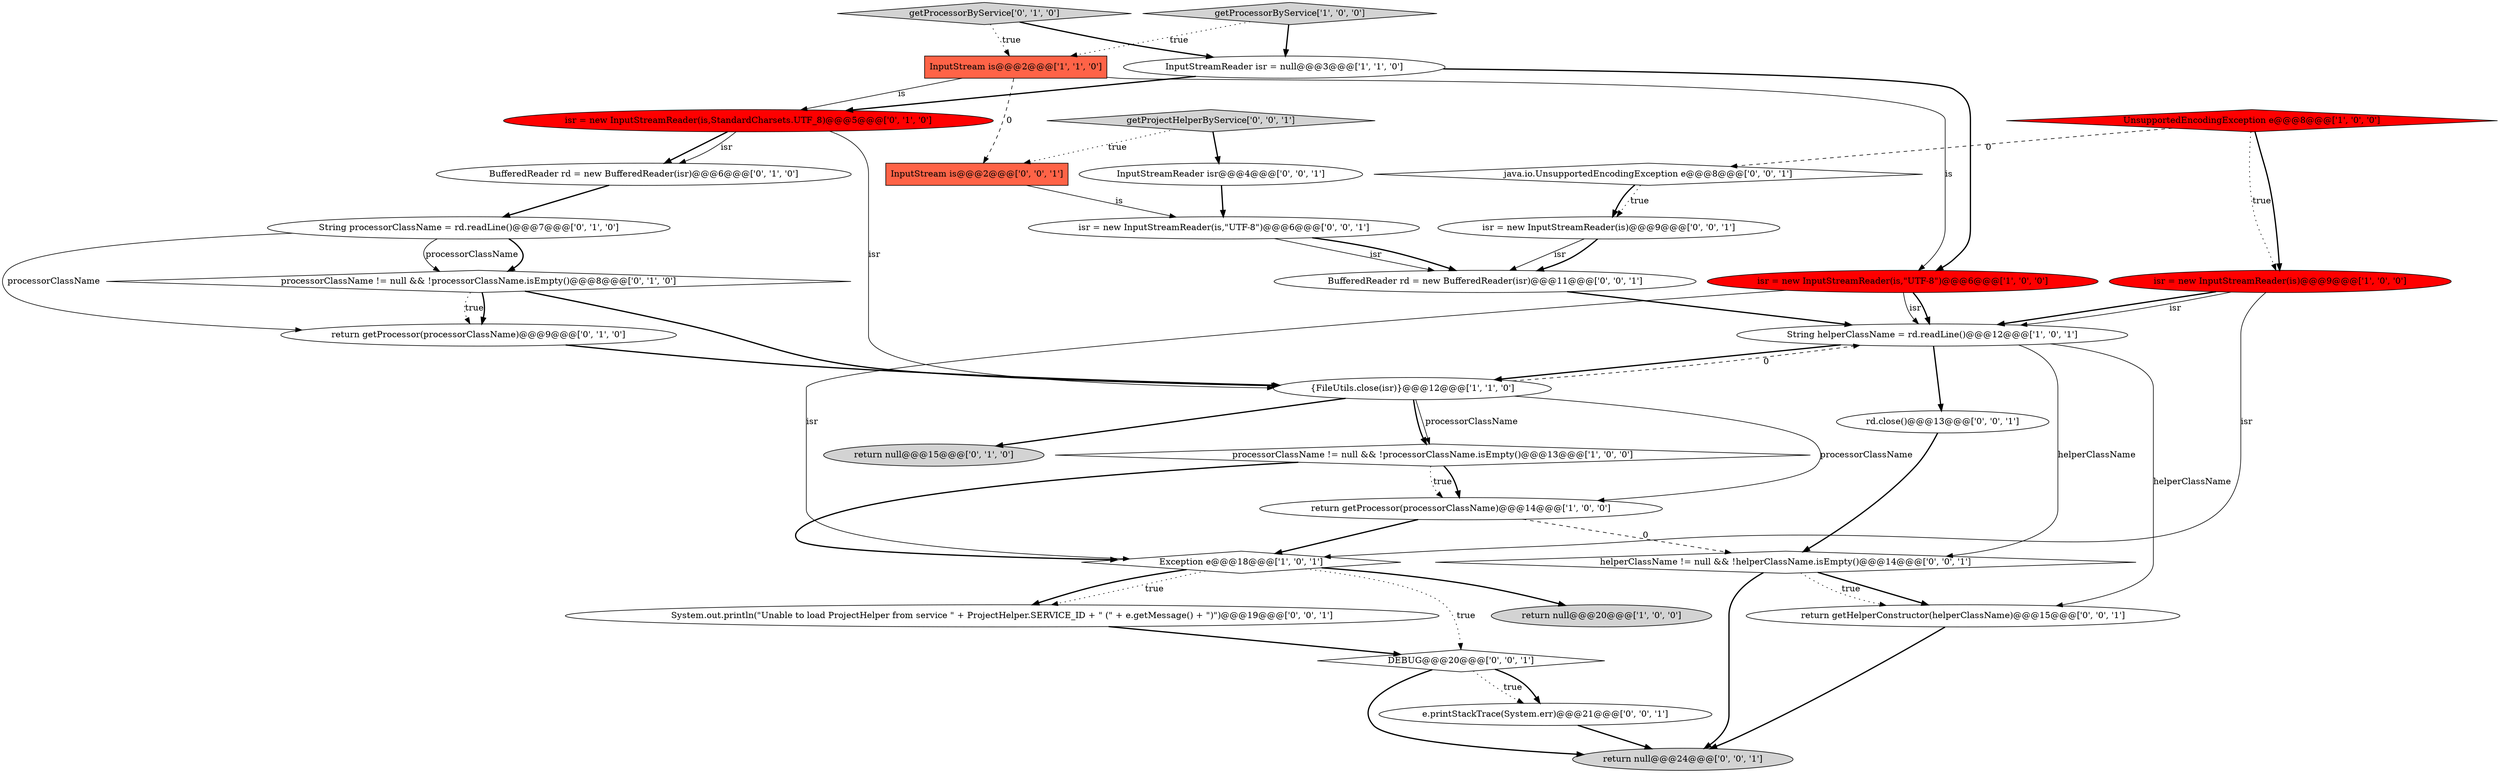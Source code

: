 digraph {
30 [style = filled, label = "getProjectHelperByService['0', '0', '1']", fillcolor = lightgray, shape = diamond image = "AAA0AAABBB3BBB"];
26 [style = filled, label = "System.out.println(\"Unable to load ProjectHelper from service \" + ProjectHelper.SERVICE_ID + \" (\" + e.getMessage() + \")\")@@@19@@@['0', '0', '1']", fillcolor = white, shape = ellipse image = "AAA0AAABBB3BBB"];
28 [style = filled, label = "java.io.UnsupportedEncodingException e@@@8@@@['0', '0', '1']", fillcolor = white, shape = diamond image = "AAA0AAABBB3BBB"];
29 [style = filled, label = "InputStreamReader isr@@@4@@@['0', '0', '1']", fillcolor = white, shape = ellipse image = "AAA0AAABBB3BBB"];
0 [style = filled, label = "isr = new InputStreamReader(is,\"UTF-8\")@@@6@@@['1', '0', '0']", fillcolor = red, shape = ellipse image = "AAA1AAABBB1BBB"];
6 [style = filled, label = "UnsupportedEncodingException e@@@8@@@['1', '0', '0']", fillcolor = red, shape = diamond image = "AAA1AAABBB1BBB"];
24 [style = filled, label = "return null@@@24@@@['0', '0', '1']", fillcolor = lightgray, shape = ellipse image = "AAA0AAABBB3BBB"];
4 [style = filled, label = "return null@@@20@@@['1', '0', '0']", fillcolor = lightgray, shape = ellipse image = "AAA0AAABBB1BBB"];
2 [style = filled, label = "processorClassName != null && !processorClassName.isEmpty()@@@13@@@['1', '0', '0']", fillcolor = white, shape = diamond image = "AAA0AAABBB1BBB"];
25 [style = filled, label = "isr = new InputStreamReader(is)@@@9@@@['0', '0', '1']", fillcolor = white, shape = ellipse image = "AAA0AAABBB3BBB"];
11 [style = filled, label = "InputStream is@@@2@@@['1', '1', '0']", fillcolor = tomato, shape = box image = "AAA0AAABBB1BBB"];
12 [style = filled, label = "String processorClassName = rd.readLine()@@@7@@@['0', '1', '0']", fillcolor = white, shape = ellipse image = "AAA0AAABBB2BBB"];
17 [style = filled, label = "processorClassName != null && !processorClassName.isEmpty()@@@8@@@['0', '1', '0']", fillcolor = white, shape = diamond image = "AAA0AAABBB2BBB"];
27 [style = filled, label = "return getHelperConstructor(helperClassName)@@@15@@@['0', '0', '1']", fillcolor = white, shape = ellipse image = "AAA0AAABBB3BBB"];
15 [style = filled, label = "getProcessorByService['0', '1', '0']", fillcolor = lightgray, shape = diamond image = "AAA0AAABBB2BBB"];
31 [style = filled, label = "e.printStackTrace(System.err)@@@21@@@['0', '0', '1']", fillcolor = white, shape = ellipse image = "AAA0AAABBB3BBB"];
5 [style = filled, label = "InputStreamReader isr = null@@@3@@@['1', '1', '0']", fillcolor = white, shape = ellipse image = "AAA0AAABBB1BBB"];
22 [style = filled, label = "DEBUG@@@20@@@['0', '0', '1']", fillcolor = white, shape = diamond image = "AAA0AAABBB3BBB"];
23 [style = filled, label = "isr = new InputStreamReader(is,\"UTF-8\")@@@6@@@['0', '0', '1']", fillcolor = white, shape = ellipse image = "AAA0AAABBB3BBB"];
9 [style = filled, label = "getProcessorByService['1', '0', '0']", fillcolor = lightgray, shape = diamond image = "AAA0AAABBB1BBB"];
20 [style = filled, label = "rd.close()@@@13@@@['0', '0', '1']", fillcolor = white, shape = ellipse image = "AAA0AAABBB3BBB"];
3 [style = filled, label = "return getProcessor(processorClassName)@@@14@@@['1', '0', '0']", fillcolor = white, shape = ellipse image = "AAA0AAABBB1BBB"];
16 [style = filled, label = "return getProcessor(processorClassName)@@@9@@@['0', '1', '0']", fillcolor = white, shape = ellipse image = "AAA0AAABBB2BBB"];
1 [style = filled, label = "{FileUtils.close(isr)}@@@12@@@['1', '1', '0']", fillcolor = white, shape = ellipse image = "AAA0AAABBB1BBB"];
10 [style = filled, label = "isr = new InputStreamReader(is)@@@9@@@['1', '0', '0']", fillcolor = red, shape = ellipse image = "AAA1AAABBB1BBB"];
7 [style = filled, label = "String helperClassName = rd.readLine()@@@12@@@['1', '0', '1']", fillcolor = white, shape = ellipse image = "AAA0AAABBB1BBB"];
14 [style = filled, label = "isr = new InputStreamReader(is,StandardCharsets.UTF_8)@@@5@@@['0', '1', '0']", fillcolor = red, shape = ellipse image = "AAA1AAABBB2BBB"];
21 [style = filled, label = "helperClassName != null && !helperClassName.isEmpty()@@@14@@@['0', '0', '1']", fillcolor = white, shape = diamond image = "AAA0AAABBB3BBB"];
19 [style = filled, label = "BufferedReader rd = new BufferedReader(isr)@@@11@@@['0', '0', '1']", fillcolor = white, shape = ellipse image = "AAA0AAABBB3BBB"];
18 [style = filled, label = "return null@@@15@@@['0', '1', '0']", fillcolor = lightgray, shape = ellipse image = "AAA0AAABBB2BBB"];
13 [style = filled, label = "BufferedReader rd = new BufferedReader(isr)@@@6@@@['0', '1', '0']", fillcolor = white, shape = ellipse image = "AAA0AAABBB2BBB"];
8 [style = filled, label = "Exception e@@@18@@@['1', '0', '1']", fillcolor = white, shape = diamond image = "AAA0AAABBB1BBB"];
32 [style = filled, label = "InputStream is@@@2@@@['0', '0', '1']", fillcolor = tomato, shape = box image = "AAA0AAABBB3BBB"];
2->3 [style = dotted, label="true"];
11->32 [style = dashed, label="0"];
8->26 [style = dotted, label="true"];
32->23 [style = solid, label="is"];
7->1 [style = bold, label=""];
22->31 [style = dotted, label="true"];
17->1 [style = bold, label=""];
3->21 [style = dashed, label="0"];
21->27 [style = bold, label=""];
14->1 [style = solid, label="isr"];
31->24 [style = bold, label=""];
2->3 [style = bold, label=""];
9->11 [style = dotted, label="true"];
28->25 [style = dotted, label="true"];
12->17 [style = bold, label=""];
25->19 [style = solid, label="isr"];
22->31 [style = bold, label=""];
21->27 [style = dotted, label="true"];
0->7 [style = solid, label="isr"];
1->18 [style = bold, label=""];
21->24 [style = bold, label=""];
29->23 [style = bold, label=""];
5->14 [style = bold, label=""];
7->20 [style = bold, label=""];
7->27 [style = solid, label="helperClassName"];
1->2 [style = solid, label="processorClassName"];
10->7 [style = bold, label=""];
11->0 [style = solid, label="is"];
30->29 [style = bold, label=""];
15->5 [style = bold, label=""];
26->22 [style = bold, label=""];
7->21 [style = solid, label="helperClassName"];
14->13 [style = solid, label="isr"];
0->7 [style = bold, label=""];
10->8 [style = solid, label="isr"];
20->21 [style = bold, label=""];
6->10 [style = dotted, label="true"];
17->16 [style = dotted, label="true"];
1->3 [style = solid, label="processorClassName"];
6->28 [style = dashed, label="0"];
13->12 [style = bold, label=""];
0->8 [style = solid, label="isr"];
10->7 [style = solid, label="isr"];
5->0 [style = bold, label=""];
23->19 [style = solid, label="isr"];
16->1 [style = bold, label=""];
11->14 [style = solid, label="is"];
3->8 [style = bold, label=""];
6->10 [style = bold, label=""];
23->19 [style = bold, label=""];
25->19 [style = bold, label=""];
15->11 [style = dotted, label="true"];
8->22 [style = dotted, label="true"];
30->32 [style = dotted, label="true"];
9->5 [style = bold, label=""];
28->25 [style = bold, label=""];
27->24 [style = bold, label=""];
1->2 [style = bold, label=""];
8->4 [style = bold, label=""];
14->13 [style = bold, label=""];
22->24 [style = bold, label=""];
1->7 [style = dashed, label="0"];
12->17 [style = solid, label="processorClassName"];
19->7 [style = bold, label=""];
17->16 [style = bold, label=""];
2->8 [style = bold, label=""];
12->16 [style = solid, label="processorClassName"];
8->26 [style = bold, label=""];
}
